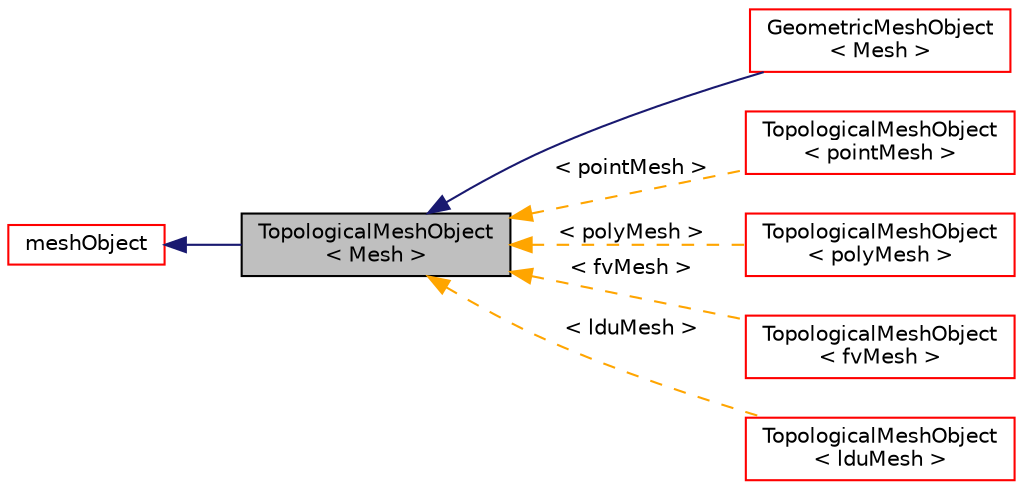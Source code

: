 digraph "TopologicalMeshObject&lt; Mesh &gt;"
{
  bgcolor="transparent";
  edge [fontname="Helvetica",fontsize="10",labelfontname="Helvetica",labelfontsize="10"];
  node [fontname="Helvetica",fontsize="10",shape=record];
  rankdir="LR";
  Node1 [label="TopologicalMeshObject\l\< Mesh \>",height=0.2,width=0.4,color="black", fillcolor="grey75", style="filled", fontcolor="black"];
  Node2 -> Node1 [dir="back",color="midnightblue",fontsize="10",style="solid",fontname="Helvetica"];
  Node2 [label="meshObject",height=0.2,width=0.4,color="red",URL="$a01500.html"];
  Node1 -> Node3 [dir="back",color="midnightblue",fontsize="10",style="solid",fontname="Helvetica"];
  Node3 [label="GeometricMeshObject\l\< Mesh \>",height=0.2,width=0.4,color="red",URL="$a00934.html"];
  Node1 -> Node4 [dir="back",color="orange",fontsize="10",style="dashed",label=" \< pointMesh \>" ,fontname="Helvetica"];
  Node4 [label="TopologicalMeshObject\l\< pointMesh \>",height=0.2,width=0.4,color="red",URL="$a02712.html"];
  Node1 -> Node5 [dir="back",color="orange",fontsize="10",style="dashed",label=" \< polyMesh \>" ,fontname="Helvetica"];
  Node5 [label="TopologicalMeshObject\l\< polyMesh \>",height=0.2,width=0.4,color="red",URL="$a02712.html"];
  Node1 -> Node6 [dir="back",color="orange",fontsize="10",style="dashed",label=" \< fvMesh \>" ,fontname="Helvetica"];
  Node6 [label="TopologicalMeshObject\l\< fvMesh \>",height=0.2,width=0.4,color="red",URL="$a02712.html"];
  Node1 -> Node7 [dir="back",color="orange",fontsize="10",style="dashed",label=" \< lduMesh \>" ,fontname="Helvetica"];
  Node7 [label="TopologicalMeshObject\l\< lduMesh \>",height=0.2,width=0.4,color="red",URL="$a02712.html"];
}
